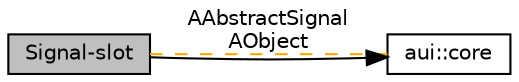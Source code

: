 digraph "Signal-slot"
{
  edge [fontname="Helvetica",fontsize="10",labelfontname="Helvetica",labelfontsize="10"];
  node [fontname="Helvetica",fontsize="10",shape=box];
  rankdir=LR;
  Node1 [label="Signal-slot",height=0.2,width=0.4,color="black", fillcolor="grey75", style="filled", fontcolor="black",tooltip="Signal-slots is an object messaging mechanism that creates seamless relations between objects."];
  Node2 [label="aui::core",height=0.2,width=0.4,color="black", fillcolor="white", style="filled",URL="$group__core.html",tooltip="Main central library."];
  Node2->Node1 [shape=plaintext, dir="back", style="solid"];
  Node1->Node2 [shape=plaintext, label="AAbstractSignal\nAObject", color="orange", dir="none", style="dashed"];
}
